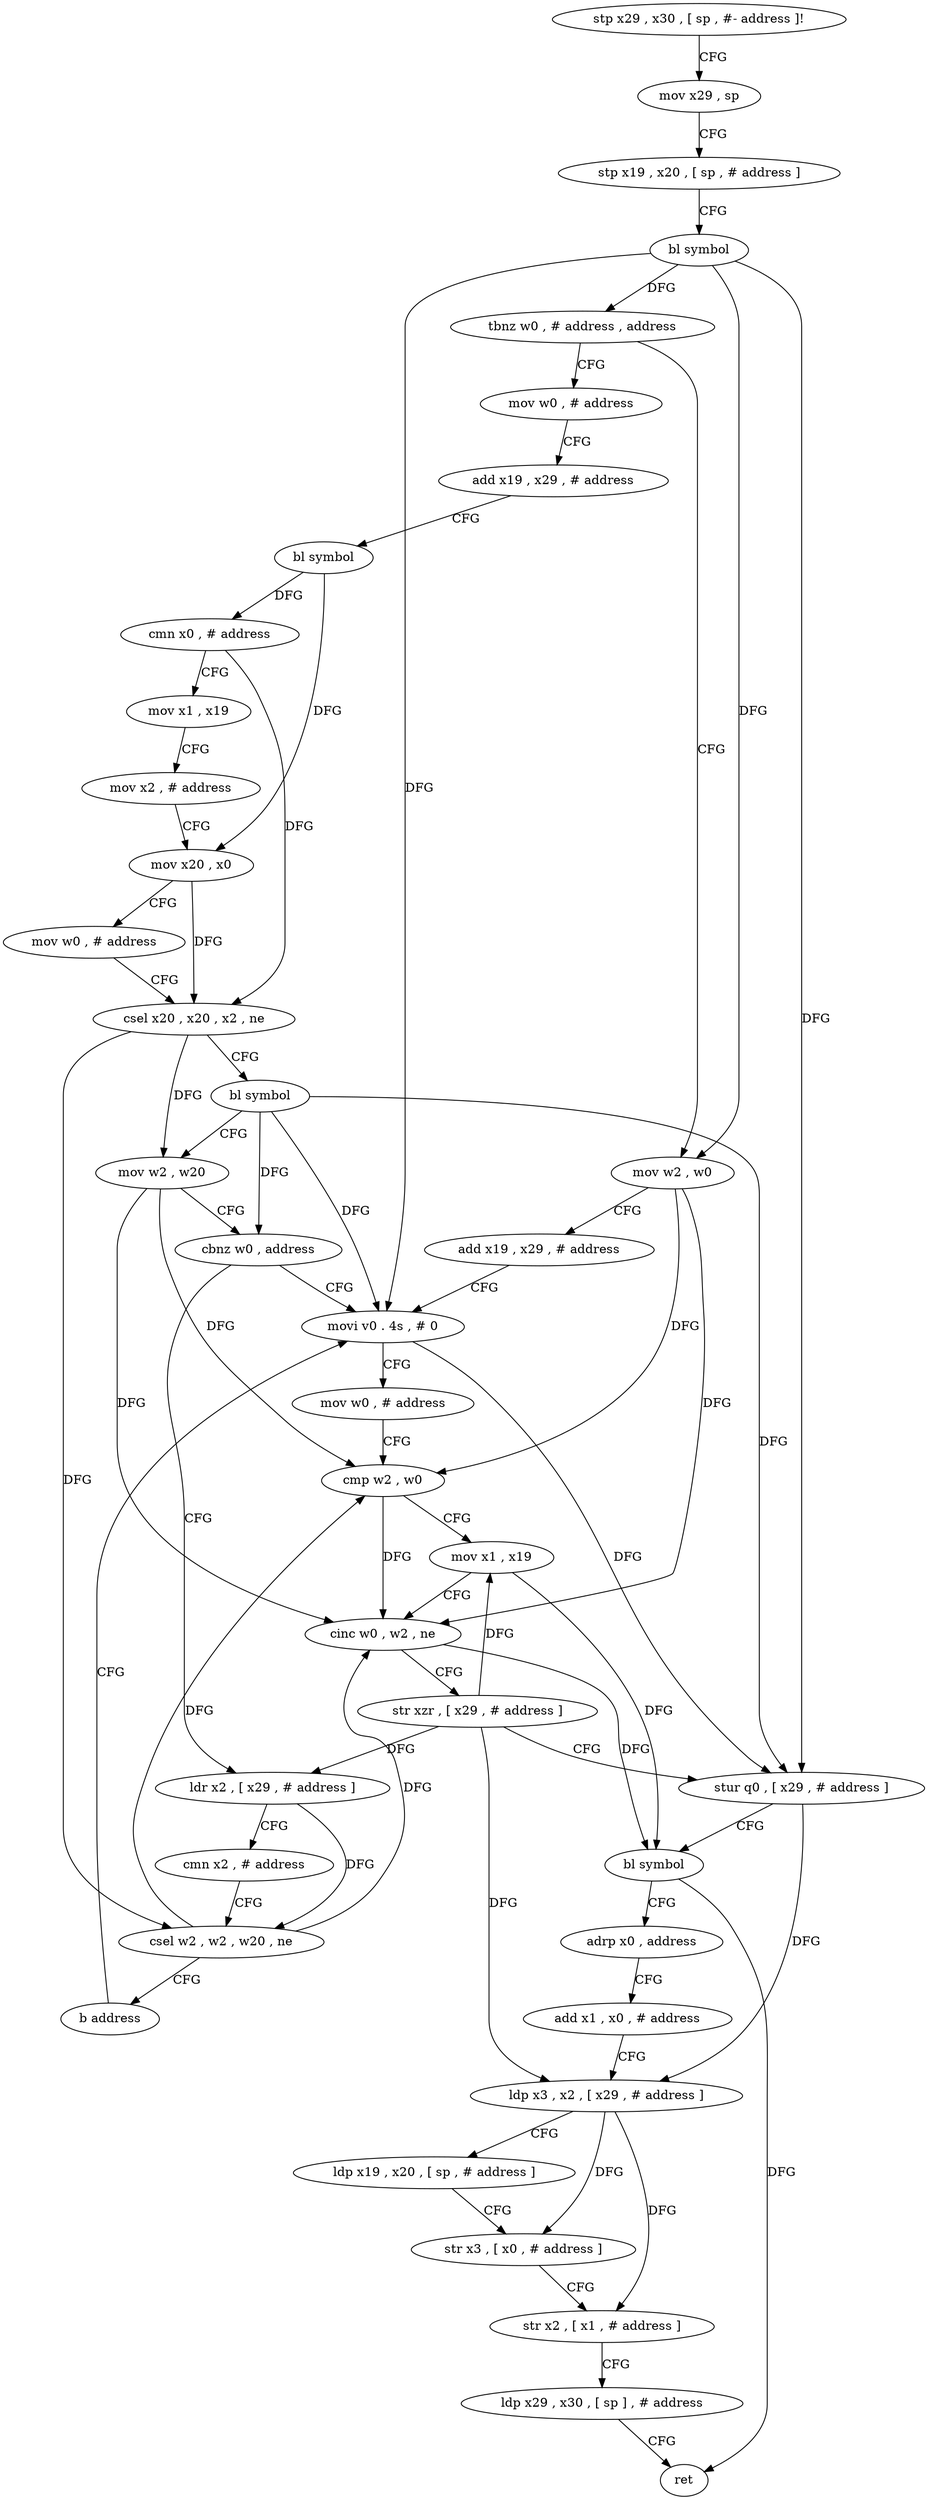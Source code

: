 digraph "func" {
"4286824" [label = "stp x29 , x30 , [ sp , #- address ]!" ]
"4286828" [label = "mov x29 , sp" ]
"4286832" [label = "stp x19 , x20 , [ sp , # address ]" ]
"4286836" [label = "bl symbol" ]
"4286840" [label = "tbnz w0 , # address , address" ]
"4286920" [label = "mov w0 , # address" ]
"4286844" [label = "mov w2 , w0" ]
"4286924" [label = "add x19 , x29 , # address" ]
"4286928" [label = "bl symbol" ]
"4286932" [label = "cmn x0 , # address" ]
"4286936" [label = "mov x1 , x19" ]
"4286940" [label = "mov x2 , # address" ]
"4286944" [label = "mov x20 , x0" ]
"4286948" [label = "mov w0 , # address" ]
"4286952" [label = "csel x20 , x20 , x2 , ne" ]
"4286956" [label = "bl symbol" ]
"4286960" [label = "mov w2 , w20" ]
"4286964" [label = "cbnz w0 , address" ]
"4286852" [label = "movi v0 . 4s , # 0" ]
"4286968" [label = "ldr x2 , [ x29 , # address ]" ]
"4286848" [label = "add x19 , x29 , # address" ]
"4286856" [label = "mov w0 , # address" ]
"4286860" [label = "cmp w2 , w0" ]
"4286864" [label = "mov x1 , x19" ]
"4286868" [label = "cinc w0 , w2 , ne" ]
"4286872" [label = "str xzr , [ x29 , # address ]" ]
"4286876" [label = "stur q0 , [ x29 , # address ]" ]
"4286880" [label = "bl symbol" ]
"4286884" [label = "adrp x0 , address" ]
"4286888" [label = "add x1 , x0 , # address" ]
"4286892" [label = "ldp x3 , x2 , [ x29 , # address ]" ]
"4286896" [label = "ldp x19 , x20 , [ sp , # address ]" ]
"4286900" [label = "str x3 , [ x0 , # address ]" ]
"4286904" [label = "str x2 , [ x1 , # address ]" ]
"4286908" [label = "ldp x29 , x30 , [ sp ] , # address" ]
"4286912" [label = "ret" ]
"4286972" [label = "cmn x2 , # address" ]
"4286976" [label = "csel w2 , w2 , w20 , ne" ]
"4286980" [label = "b address" ]
"4286824" -> "4286828" [ label = "CFG" ]
"4286828" -> "4286832" [ label = "CFG" ]
"4286832" -> "4286836" [ label = "CFG" ]
"4286836" -> "4286840" [ label = "DFG" ]
"4286836" -> "4286844" [ label = "DFG" ]
"4286836" -> "4286852" [ label = "DFG" ]
"4286836" -> "4286876" [ label = "DFG" ]
"4286840" -> "4286920" [ label = "CFG" ]
"4286840" -> "4286844" [ label = "CFG" ]
"4286920" -> "4286924" [ label = "CFG" ]
"4286844" -> "4286848" [ label = "CFG" ]
"4286844" -> "4286860" [ label = "DFG" ]
"4286844" -> "4286868" [ label = "DFG" ]
"4286924" -> "4286928" [ label = "CFG" ]
"4286928" -> "4286932" [ label = "DFG" ]
"4286928" -> "4286944" [ label = "DFG" ]
"4286932" -> "4286936" [ label = "CFG" ]
"4286932" -> "4286952" [ label = "DFG" ]
"4286936" -> "4286940" [ label = "CFG" ]
"4286940" -> "4286944" [ label = "CFG" ]
"4286944" -> "4286948" [ label = "CFG" ]
"4286944" -> "4286952" [ label = "DFG" ]
"4286948" -> "4286952" [ label = "CFG" ]
"4286952" -> "4286956" [ label = "CFG" ]
"4286952" -> "4286960" [ label = "DFG" ]
"4286952" -> "4286976" [ label = "DFG" ]
"4286956" -> "4286960" [ label = "CFG" ]
"4286956" -> "4286852" [ label = "DFG" ]
"4286956" -> "4286964" [ label = "DFG" ]
"4286956" -> "4286876" [ label = "DFG" ]
"4286960" -> "4286964" [ label = "CFG" ]
"4286960" -> "4286860" [ label = "DFG" ]
"4286960" -> "4286868" [ label = "DFG" ]
"4286964" -> "4286852" [ label = "CFG" ]
"4286964" -> "4286968" [ label = "CFG" ]
"4286852" -> "4286856" [ label = "CFG" ]
"4286852" -> "4286876" [ label = "DFG" ]
"4286968" -> "4286972" [ label = "CFG" ]
"4286968" -> "4286976" [ label = "DFG" ]
"4286848" -> "4286852" [ label = "CFG" ]
"4286856" -> "4286860" [ label = "CFG" ]
"4286860" -> "4286864" [ label = "CFG" ]
"4286860" -> "4286868" [ label = "DFG" ]
"4286864" -> "4286868" [ label = "CFG" ]
"4286864" -> "4286880" [ label = "DFG" ]
"4286868" -> "4286872" [ label = "CFG" ]
"4286868" -> "4286880" [ label = "DFG" ]
"4286872" -> "4286876" [ label = "CFG" ]
"4286872" -> "4286864" [ label = "DFG" ]
"4286872" -> "4286968" [ label = "DFG" ]
"4286872" -> "4286892" [ label = "DFG" ]
"4286876" -> "4286880" [ label = "CFG" ]
"4286876" -> "4286892" [ label = "DFG" ]
"4286880" -> "4286884" [ label = "CFG" ]
"4286880" -> "4286912" [ label = "DFG" ]
"4286884" -> "4286888" [ label = "CFG" ]
"4286888" -> "4286892" [ label = "CFG" ]
"4286892" -> "4286896" [ label = "CFG" ]
"4286892" -> "4286900" [ label = "DFG" ]
"4286892" -> "4286904" [ label = "DFG" ]
"4286896" -> "4286900" [ label = "CFG" ]
"4286900" -> "4286904" [ label = "CFG" ]
"4286904" -> "4286908" [ label = "CFG" ]
"4286908" -> "4286912" [ label = "CFG" ]
"4286972" -> "4286976" [ label = "CFG" ]
"4286976" -> "4286980" [ label = "CFG" ]
"4286976" -> "4286860" [ label = "DFG" ]
"4286976" -> "4286868" [ label = "DFG" ]
"4286980" -> "4286852" [ label = "CFG" ]
}

